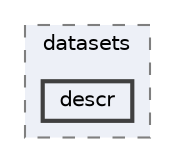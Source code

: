 digraph "/home/jam/Research/IRES-2025/dev/src/llm-scripts/testing/hypothesis-testing/hyp-env/lib/python3.12/site-packages/sklearn/datasets/descr"
{
 // LATEX_PDF_SIZE
  bgcolor="transparent";
  edge [fontname=Helvetica,fontsize=10,labelfontname=Helvetica,labelfontsize=10];
  node [fontname=Helvetica,fontsize=10,shape=box,height=0.2,width=0.4];
  compound=true
  subgraph clusterdir_2dac94b24eb5be381c7300be5d6ec5dc {
    graph [ bgcolor="#edf0f7", pencolor="grey50", label="datasets", fontname=Helvetica,fontsize=10 style="filled,dashed", URL="dir_2dac94b24eb5be381c7300be5d6ec5dc.html",tooltip=""]
  dir_e1fbd0e1f36c32cb7bb452ceeda71b90 [label="descr", fillcolor="#edf0f7", color="grey25", style="filled,bold", URL="dir_e1fbd0e1f36c32cb7bb452ceeda71b90.html",tooltip=""];
  }
}
